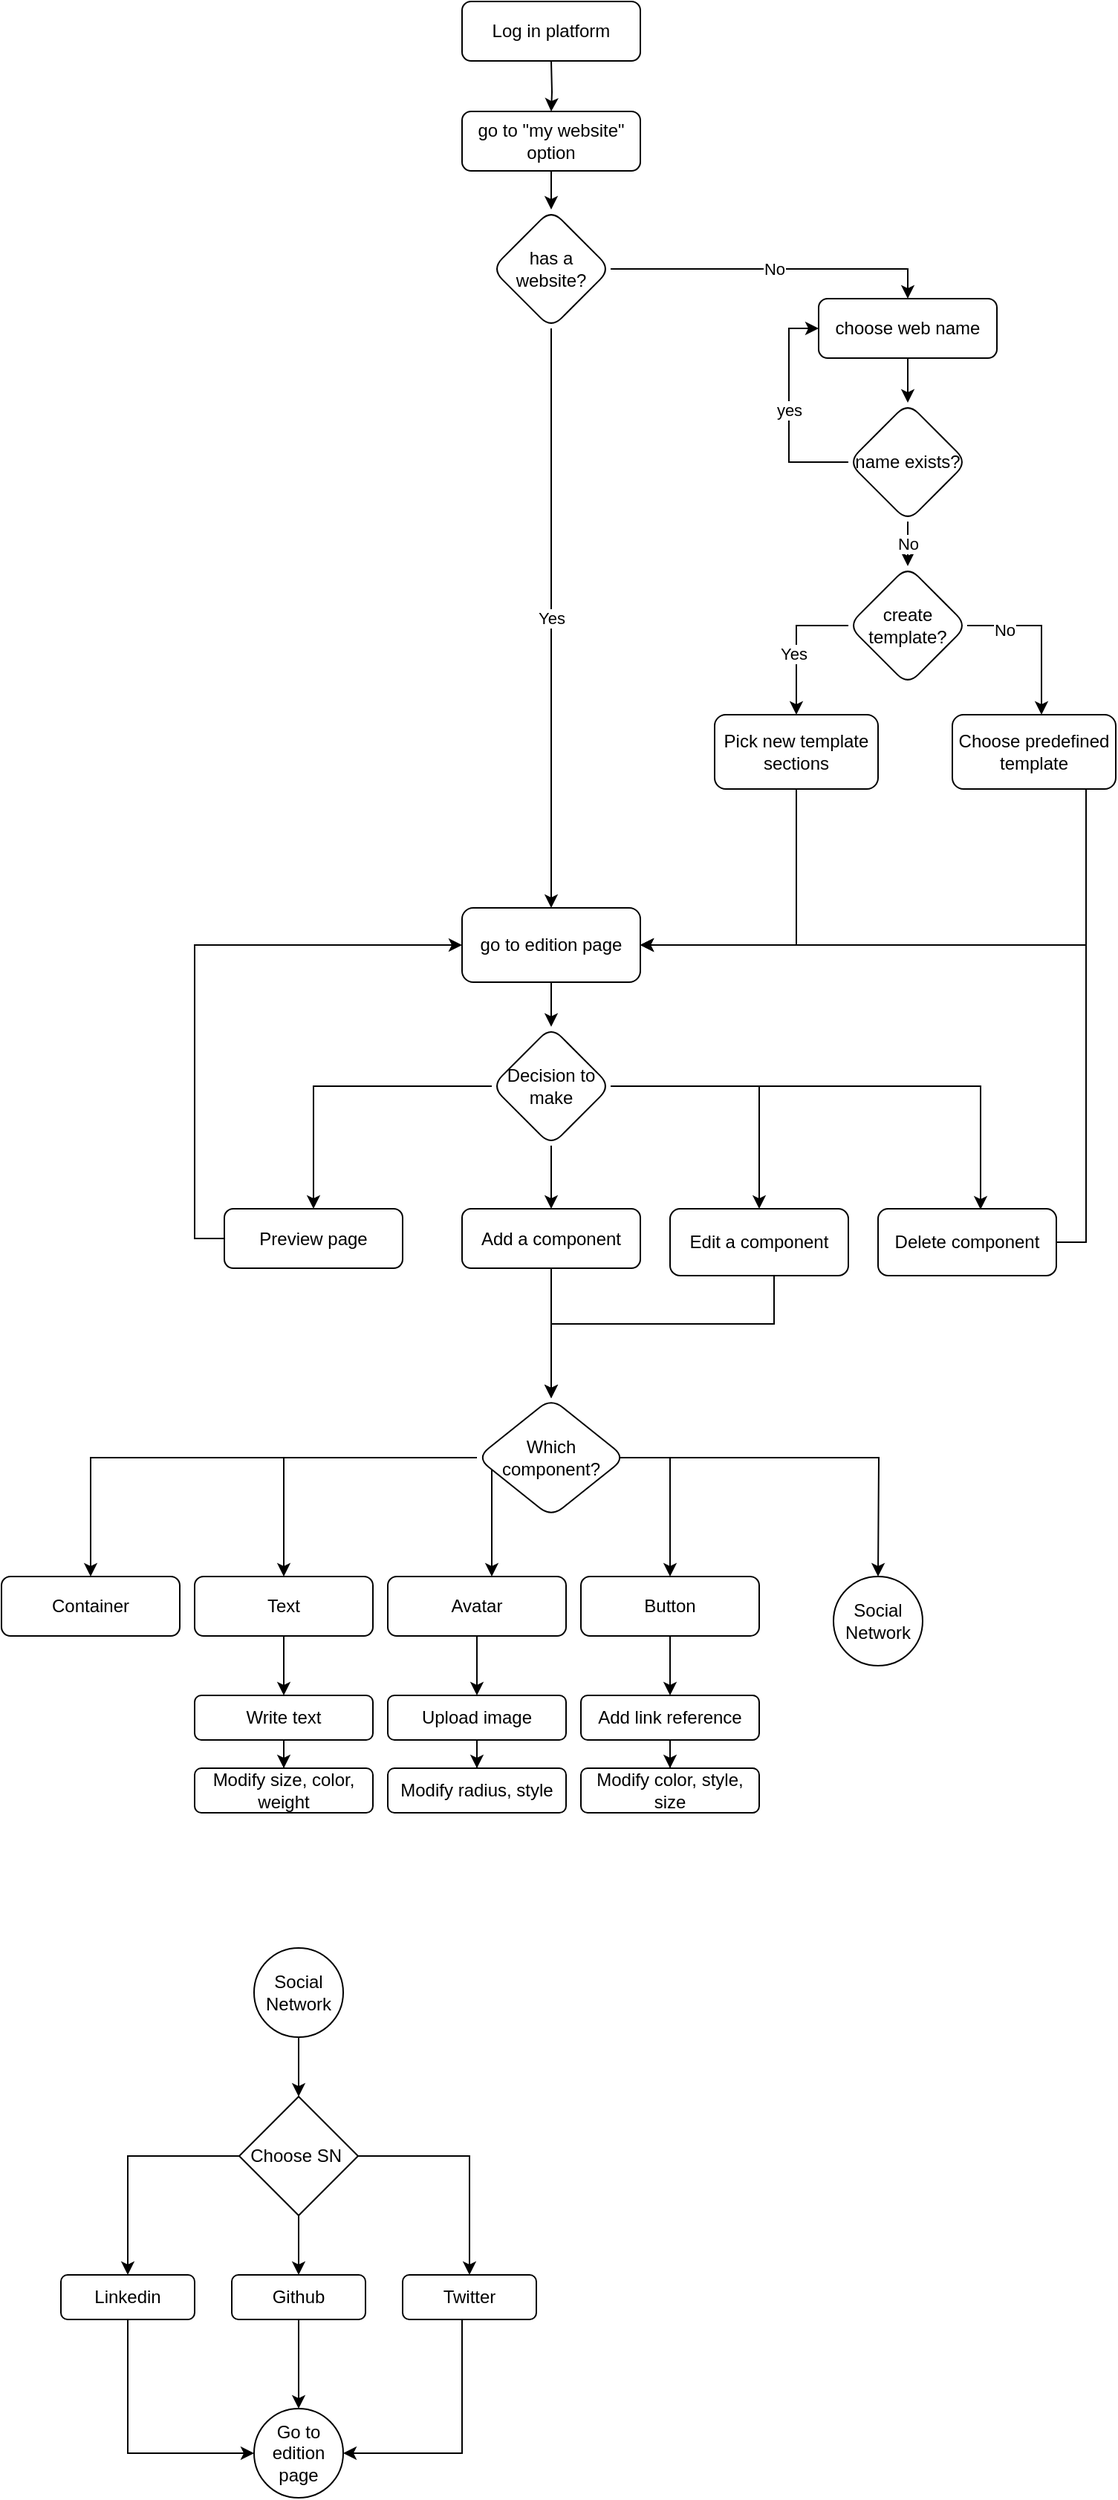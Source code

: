 <mxfile version="15.8.8" type="github">
  <diagram id="C5RBs43oDa-KdzZeNtuy" name="Page-1">
    <mxGraphModel dx="1422" dy="798" grid="1" gridSize="10" guides="1" tooltips="1" connect="1" arrows="1" fold="1" page="1" pageScale="1" pageWidth="827" pageHeight="1169" math="0" shadow="0">
      <root>
        <mxCell id="WIyWlLk6GJQsqaUBKTNV-0" />
        <mxCell id="WIyWlLk6GJQsqaUBKTNV-1" parent="WIyWlLk6GJQsqaUBKTNV-0" />
        <mxCell id="Tq2GhUnHhjm6bYVwHfbz-4" value="" style="edgeStyle=orthogonalEdgeStyle;rounded=0;orthogonalLoop=1;jettySize=auto;html=1;" edge="1" parent="WIyWlLk6GJQsqaUBKTNV-1" target="Tq2GhUnHhjm6bYVwHfbz-3">
          <mxGeometry relative="1" as="geometry">
            <mxPoint x="380" y="60" as="sourcePoint" />
          </mxGeometry>
        </mxCell>
        <mxCell id="Tq2GhUnHhjm6bYVwHfbz-2" value="Log in platform" style="rounded=1;whiteSpace=wrap;html=1;" vertex="1" parent="WIyWlLk6GJQsqaUBKTNV-1">
          <mxGeometry x="320" y="20" width="120" height="40" as="geometry" />
        </mxCell>
        <mxCell id="Tq2GhUnHhjm6bYVwHfbz-46" value="" style="edgeStyle=orthogonalEdgeStyle;rounded=0;orthogonalLoop=1;jettySize=auto;html=1;" edge="1" parent="WIyWlLk6GJQsqaUBKTNV-1" source="Tq2GhUnHhjm6bYVwHfbz-3" target="Tq2GhUnHhjm6bYVwHfbz-9">
          <mxGeometry relative="1" as="geometry" />
        </mxCell>
        <mxCell id="Tq2GhUnHhjm6bYVwHfbz-3" value="go to &quot;my website&quot; option" style="whiteSpace=wrap;html=1;rounded=1;" vertex="1" parent="WIyWlLk6GJQsqaUBKTNV-1">
          <mxGeometry x="320" y="94" width="120" height="40" as="geometry" />
        </mxCell>
        <mxCell id="Tq2GhUnHhjm6bYVwHfbz-12" value="Yes" style="edgeStyle=orthogonalEdgeStyle;rounded=0;orthogonalLoop=1;jettySize=auto;html=1;" edge="1" parent="WIyWlLk6GJQsqaUBKTNV-1" source="Tq2GhUnHhjm6bYVwHfbz-9" target="Tq2GhUnHhjm6bYVwHfbz-11">
          <mxGeometry relative="1" as="geometry" />
        </mxCell>
        <mxCell id="Tq2GhUnHhjm6bYVwHfbz-14" value="No" style="edgeStyle=orthogonalEdgeStyle;rounded=0;orthogonalLoop=1;jettySize=auto;html=1;entryX=0.5;entryY=0;entryDx=0;entryDy=0;exitX=1;exitY=0.5;exitDx=0;exitDy=0;" edge="1" parent="WIyWlLk6GJQsqaUBKTNV-1" source="Tq2GhUnHhjm6bYVwHfbz-9" target="Tq2GhUnHhjm6bYVwHfbz-13">
          <mxGeometry relative="1" as="geometry">
            <mxPoint x="800" y="240" as="sourcePoint" />
            <Array as="points">
              <mxPoint x="620" y="200" />
            </Array>
          </mxGeometry>
        </mxCell>
        <mxCell id="Tq2GhUnHhjm6bYVwHfbz-9" value="has a website?" style="rhombus;whiteSpace=wrap;html=1;rounded=1;" vertex="1" parent="WIyWlLk6GJQsqaUBKTNV-1">
          <mxGeometry x="340" y="160" width="80" height="80" as="geometry" />
        </mxCell>
        <mxCell id="Tq2GhUnHhjm6bYVwHfbz-38" value="" style="edgeStyle=orthogonalEdgeStyle;rounded=0;orthogonalLoop=1;jettySize=auto;html=1;" edge="1" parent="WIyWlLk6GJQsqaUBKTNV-1" source="Tq2GhUnHhjm6bYVwHfbz-11" target="Tq2GhUnHhjm6bYVwHfbz-37">
          <mxGeometry relative="1" as="geometry" />
        </mxCell>
        <mxCell id="Tq2GhUnHhjm6bYVwHfbz-11" value="go to edition page" style="whiteSpace=wrap;html=1;rounded=1;" vertex="1" parent="WIyWlLk6GJQsqaUBKTNV-1">
          <mxGeometry x="320" y="630" width="120" height="50" as="geometry" />
        </mxCell>
        <mxCell id="Tq2GhUnHhjm6bYVwHfbz-17" value="" style="edgeStyle=orthogonalEdgeStyle;rounded=0;orthogonalLoop=1;jettySize=auto;html=1;" edge="1" parent="WIyWlLk6GJQsqaUBKTNV-1" source="Tq2GhUnHhjm6bYVwHfbz-13" target="Tq2GhUnHhjm6bYVwHfbz-16">
          <mxGeometry relative="1" as="geometry" />
        </mxCell>
        <mxCell id="Tq2GhUnHhjm6bYVwHfbz-13" value="choose web name" style="whiteSpace=wrap;html=1;rounded=1;" vertex="1" parent="WIyWlLk6GJQsqaUBKTNV-1">
          <mxGeometry x="560" y="220" width="120" height="40" as="geometry" />
        </mxCell>
        <mxCell id="Tq2GhUnHhjm6bYVwHfbz-18" value="yes" style="edgeStyle=orthogonalEdgeStyle;rounded=0;orthogonalLoop=1;jettySize=auto;html=1;exitX=0;exitY=0.5;exitDx=0;exitDy=0;entryX=0;entryY=0.5;entryDx=0;entryDy=0;" edge="1" parent="WIyWlLk6GJQsqaUBKTNV-1" source="Tq2GhUnHhjm6bYVwHfbz-16" target="Tq2GhUnHhjm6bYVwHfbz-13">
          <mxGeometry relative="1" as="geometry" />
        </mxCell>
        <mxCell id="Tq2GhUnHhjm6bYVwHfbz-48" value="No" style="edgeStyle=orthogonalEdgeStyle;rounded=0;orthogonalLoop=1;jettySize=auto;html=1;exitX=0.5;exitY=1;exitDx=0;exitDy=0;entryX=0.5;entryY=0;entryDx=0;entryDy=0;" edge="1" parent="WIyWlLk6GJQsqaUBKTNV-1" source="Tq2GhUnHhjm6bYVwHfbz-16" target="Tq2GhUnHhjm6bYVwHfbz-21">
          <mxGeometry relative="1" as="geometry" />
        </mxCell>
        <mxCell id="Tq2GhUnHhjm6bYVwHfbz-16" value="name exists?" style="rhombus;whiteSpace=wrap;html=1;rounded=1;" vertex="1" parent="WIyWlLk6GJQsqaUBKTNV-1">
          <mxGeometry x="580" y="290" width="80" height="80" as="geometry" />
        </mxCell>
        <mxCell id="Tq2GhUnHhjm6bYVwHfbz-28" value="" style="edgeStyle=orthogonalEdgeStyle;rounded=0;orthogonalLoop=1;jettySize=auto;html=1;" edge="1" parent="WIyWlLk6GJQsqaUBKTNV-1" source="Tq2GhUnHhjm6bYVwHfbz-21" target="Tq2GhUnHhjm6bYVwHfbz-27">
          <mxGeometry relative="1" as="geometry">
            <Array as="points">
              <mxPoint x="710" y="440" />
            </Array>
          </mxGeometry>
        </mxCell>
        <mxCell id="Tq2GhUnHhjm6bYVwHfbz-29" value="No" style="edgeLabel;html=1;align=center;verticalAlign=middle;resizable=0;points=[];" vertex="1" connectable="0" parent="Tq2GhUnHhjm6bYVwHfbz-28">
          <mxGeometry x="-0.547" y="-3" relative="1" as="geometry">
            <mxPoint as="offset" />
          </mxGeometry>
        </mxCell>
        <mxCell id="Tq2GhUnHhjm6bYVwHfbz-30" style="edgeStyle=orthogonalEdgeStyle;rounded=0;orthogonalLoop=1;jettySize=auto;html=1;exitX=0;exitY=0.5;exitDx=0;exitDy=0;" edge="1" parent="WIyWlLk6GJQsqaUBKTNV-1" source="Tq2GhUnHhjm6bYVwHfbz-21" target="Tq2GhUnHhjm6bYVwHfbz-25">
          <mxGeometry relative="1" as="geometry" />
        </mxCell>
        <mxCell id="Tq2GhUnHhjm6bYVwHfbz-47" value="Yes" style="edgeLabel;html=1;align=center;verticalAlign=middle;resizable=0;points=[];" vertex="1" connectable="0" parent="Tq2GhUnHhjm6bYVwHfbz-30">
          <mxGeometry x="0.127" y="-2" relative="1" as="geometry">
            <mxPoint as="offset" />
          </mxGeometry>
        </mxCell>
        <mxCell id="Tq2GhUnHhjm6bYVwHfbz-21" value="create template?" style="rhombus;whiteSpace=wrap;html=1;rounded=1;" vertex="1" parent="WIyWlLk6GJQsqaUBKTNV-1">
          <mxGeometry x="580" y="400" width="80" height="80" as="geometry" />
        </mxCell>
        <mxCell id="Tq2GhUnHhjm6bYVwHfbz-49" style="edgeStyle=orthogonalEdgeStyle;rounded=0;orthogonalLoop=1;jettySize=auto;html=1;entryX=1;entryY=0.5;entryDx=0;entryDy=0;" edge="1" parent="WIyWlLk6GJQsqaUBKTNV-1" source="Tq2GhUnHhjm6bYVwHfbz-25" target="Tq2GhUnHhjm6bYVwHfbz-11">
          <mxGeometry relative="1" as="geometry">
            <Array as="points">
              <mxPoint x="545" y="655" />
            </Array>
          </mxGeometry>
        </mxCell>
        <mxCell id="Tq2GhUnHhjm6bYVwHfbz-25" value="Pick new template sections" style="whiteSpace=wrap;html=1;rounded=1;" vertex="1" parent="WIyWlLk6GJQsqaUBKTNV-1">
          <mxGeometry x="490" y="500" width="110" height="50" as="geometry" />
        </mxCell>
        <mxCell id="Tq2GhUnHhjm6bYVwHfbz-50" style="edgeStyle=orthogonalEdgeStyle;rounded=0;orthogonalLoop=1;jettySize=auto;html=1;entryX=1;entryY=0.5;entryDx=0;entryDy=0;" edge="1" parent="WIyWlLk6GJQsqaUBKTNV-1" source="Tq2GhUnHhjm6bYVwHfbz-27" target="Tq2GhUnHhjm6bYVwHfbz-11">
          <mxGeometry relative="1" as="geometry">
            <Array as="points">
              <mxPoint x="740" y="655" />
            </Array>
          </mxGeometry>
        </mxCell>
        <mxCell id="Tq2GhUnHhjm6bYVwHfbz-27" value="Choose predefined template" style="whiteSpace=wrap;html=1;rounded=1;" vertex="1" parent="WIyWlLk6GJQsqaUBKTNV-1">
          <mxGeometry x="650" y="500" width="110" height="50" as="geometry" />
        </mxCell>
        <mxCell id="Tq2GhUnHhjm6bYVwHfbz-40" value="" style="edgeStyle=orthogonalEdgeStyle;rounded=0;orthogonalLoop=1;jettySize=auto;html=1;" edge="1" parent="WIyWlLk6GJQsqaUBKTNV-1" source="Tq2GhUnHhjm6bYVwHfbz-37" target="Tq2GhUnHhjm6bYVwHfbz-39">
          <mxGeometry relative="1" as="geometry" />
        </mxCell>
        <mxCell id="Tq2GhUnHhjm6bYVwHfbz-43" style="edgeStyle=orthogonalEdgeStyle;rounded=0;orthogonalLoop=1;jettySize=auto;html=1;entryX=0.575;entryY=0.011;entryDx=0;entryDy=0;entryPerimeter=0;" edge="1" parent="WIyWlLk6GJQsqaUBKTNV-1" source="Tq2GhUnHhjm6bYVwHfbz-37" target="Tq2GhUnHhjm6bYVwHfbz-42">
          <mxGeometry relative="1" as="geometry" />
        </mxCell>
        <mxCell id="Tq2GhUnHhjm6bYVwHfbz-45" style="edgeStyle=orthogonalEdgeStyle;rounded=0;orthogonalLoop=1;jettySize=auto;html=1;exitX=1;exitY=0.5;exitDx=0;exitDy=0;entryX=0.5;entryY=0;entryDx=0;entryDy=0;" edge="1" parent="WIyWlLk6GJQsqaUBKTNV-1" source="Tq2GhUnHhjm6bYVwHfbz-37" target="Tq2GhUnHhjm6bYVwHfbz-41">
          <mxGeometry relative="1" as="geometry" />
        </mxCell>
        <mxCell id="Tq2GhUnHhjm6bYVwHfbz-56" value="" style="edgeStyle=orthogonalEdgeStyle;rounded=0;orthogonalLoop=1;jettySize=auto;html=1;" edge="1" parent="WIyWlLk6GJQsqaUBKTNV-1" source="Tq2GhUnHhjm6bYVwHfbz-37" target="Tq2GhUnHhjm6bYVwHfbz-55">
          <mxGeometry relative="1" as="geometry" />
        </mxCell>
        <mxCell id="Tq2GhUnHhjm6bYVwHfbz-37" value="Decision to make" style="rhombus;whiteSpace=wrap;html=1;rounded=1;" vertex="1" parent="WIyWlLk6GJQsqaUBKTNV-1">
          <mxGeometry x="340" y="710" width="80" height="80" as="geometry" />
        </mxCell>
        <mxCell id="Tq2GhUnHhjm6bYVwHfbz-52" value="" style="edgeStyle=orthogonalEdgeStyle;rounded=0;orthogonalLoop=1;jettySize=auto;html=1;" edge="1" parent="WIyWlLk6GJQsqaUBKTNV-1" source="Tq2GhUnHhjm6bYVwHfbz-39" target="Tq2GhUnHhjm6bYVwHfbz-51">
          <mxGeometry relative="1" as="geometry" />
        </mxCell>
        <mxCell id="Tq2GhUnHhjm6bYVwHfbz-39" value="Add a component" style="whiteSpace=wrap;html=1;rounded=1;" vertex="1" parent="WIyWlLk6GJQsqaUBKTNV-1">
          <mxGeometry x="320" y="832.5" width="120" height="40" as="geometry" />
        </mxCell>
        <mxCell id="Tq2GhUnHhjm6bYVwHfbz-53" style="edgeStyle=orthogonalEdgeStyle;rounded=0;orthogonalLoop=1;jettySize=auto;html=1;entryX=0.5;entryY=0;entryDx=0;entryDy=0;" edge="1" parent="WIyWlLk6GJQsqaUBKTNV-1" source="Tq2GhUnHhjm6bYVwHfbz-41" target="Tq2GhUnHhjm6bYVwHfbz-51">
          <mxGeometry relative="1" as="geometry">
            <Array as="points">
              <mxPoint x="530" y="910" />
              <mxPoint x="380" y="910" />
            </Array>
          </mxGeometry>
        </mxCell>
        <mxCell id="Tq2GhUnHhjm6bYVwHfbz-41" value="Edit a component" style="whiteSpace=wrap;html=1;rounded=1;" vertex="1" parent="WIyWlLk6GJQsqaUBKTNV-1">
          <mxGeometry x="460" y="832.5" width="120" height="45" as="geometry" />
        </mxCell>
        <mxCell id="Tq2GhUnHhjm6bYVwHfbz-54" style="edgeStyle=orthogonalEdgeStyle;rounded=0;orthogonalLoop=1;jettySize=auto;html=1;entryX=1;entryY=0.5;entryDx=0;entryDy=0;" edge="1" parent="WIyWlLk6GJQsqaUBKTNV-1" source="Tq2GhUnHhjm6bYVwHfbz-42" target="Tq2GhUnHhjm6bYVwHfbz-11">
          <mxGeometry relative="1" as="geometry">
            <mxPoint x="750" y="660" as="targetPoint" />
            <Array as="points">
              <mxPoint x="740" y="855" />
              <mxPoint x="740" y="655" />
            </Array>
          </mxGeometry>
        </mxCell>
        <mxCell id="Tq2GhUnHhjm6bYVwHfbz-42" value="Delete component" style="whiteSpace=wrap;html=1;rounded=1;" vertex="1" parent="WIyWlLk6GJQsqaUBKTNV-1">
          <mxGeometry x="600" y="832.5" width="120" height="45" as="geometry" />
        </mxCell>
        <mxCell id="Tq2GhUnHhjm6bYVwHfbz-72" style="edgeStyle=orthogonalEdgeStyle;rounded=0;orthogonalLoop=1;jettySize=auto;html=1;exitX=0;exitY=0.5;exitDx=0;exitDy=0;entryX=0.5;entryY=0;entryDx=0;entryDy=0;endArrow=classic;endFill=1;" edge="1" parent="WIyWlLk6GJQsqaUBKTNV-1" source="Tq2GhUnHhjm6bYVwHfbz-51" target="Tq2GhUnHhjm6bYVwHfbz-58">
          <mxGeometry relative="1" as="geometry">
            <mxPoint x="100" y="1080" as="targetPoint" />
          </mxGeometry>
        </mxCell>
        <mxCell id="Tq2GhUnHhjm6bYVwHfbz-73" style="edgeStyle=orthogonalEdgeStyle;rounded=0;orthogonalLoop=1;jettySize=auto;html=1;endArrow=classic;endFill=1;" edge="1" parent="WIyWlLk6GJQsqaUBKTNV-1" source="Tq2GhUnHhjm6bYVwHfbz-51" target="Tq2GhUnHhjm6bYVwHfbz-60">
          <mxGeometry relative="1" as="geometry" />
        </mxCell>
        <mxCell id="Tq2GhUnHhjm6bYVwHfbz-81" style="edgeStyle=orthogonalEdgeStyle;rounded=0;orthogonalLoop=1;jettySize=auto;html=1;exitX=1;exitY=0.5;exitDx=0;exitDy=0;endArrow=classic;endFill=1;" edge="1" parent="WIyWlLk6GJQsqaUBKTNV-1" source="Tq2GhUnHhjm6bYVwHfbz-51" target="Tq2GhUnHhjm6bYVwHfbz-62">
          <mxGeometry relative="1" as="geometry">
            <Array as="points">
              <mxPoint x="340" y="1000" />
            </Array>
          </mxGeometry>
        </mxCell>
        <mxCell id="Tq2GhUnHhjm6bYVwHfbz-86" style="edgeStyle=orthogonalEdgeStyle;rounded=0;orthogonalLoop=1;jettySize=auto;html=1;exitX=1;exitY=0.5;exitDx=0;exitDy=0;endArrow=classic;endFill=1;" edge="1" parent="WIyWlLk6GJQsqaUBKTNV-1" source="Tq2GhUnHhjm6bYVwHfbz-51" target="Tq2GhUnHhjm6bYVwHfbz-63">
          <mxGeometry relative="1" as="geometry" />
        </mxCell>
        <mxCell id="Tq2GhUnHhjm6bYVwHfbz-91" style="edgeStyle=orthogonalEdgeStyle;rounded=0;orthogonalLoop=1;jettySize=auto;html=1;endArrow=classic;endFill=1;" edge="1" parent="WIyWlLk6GJQsqaUBKTNV-1" source="Tq2GhUnHhjm6bYVwHfbz-51">
          <mxGeometry relative="1" as="geometry">
            <mxPoint x="600" y="1080" as="targetPoint" />
          </mxGeometry>
        </mxCell>
        <mxCell id="Tq2GhUnHhjm6bYVwHfbz-51" value="Which component?" style="rhombus;whiteSpace=wrap;html=1;rounded=1;" vertex="1" parent="WIyWlLk6GJQsqaUBKTNV-1">
          <mxGeometry x="330" y="960" width="100" height="80" as="geometry" />
        </mxCell>
        <mxCell id="Tq2GhUnHhjm6bYVwHfbz-57" style="edgeStyle=orthogonalEdgeStyle;rounded=0;orthogonalLoop=1;jettySize=auto;html=1;entryX=0;entryY=0.5;entryDx=0;entryDy=0;" edge="1" parent="WIyWlLk6GJQsqaUBKTNV-1" source="Tq2GhUnHhjm6bYVwHfbz-55" target="Tq2GhUnHhjm6bYVwHfbz-11">
          <mxGeometry relative="1" as="geometry">
            <Array as="points">
              <mxPoint x="140" y="853" />
              <mxPoint x="140" y="655" />
            </Array>
          </mxGeometry>
        </mxCell>
        <mxCell id="Tq2GhUnHhjm6bYVwHfbz-55" value="Preview page" style="whiteSpace=wrap;html=1;rounded=1;" vertex="1" parent="WIyWlLk6GJQsqaUBKTNV-1">
          <mxGeometry x="160" y="832.5" width="120" height="40" as="geometry" />
        </mxCell>
        <mxCell id="Tq2GhUnHhjm6bYVwHfbz-58" value="Container" style="whiteSpace=wrap;html=1;rounded=1;" vertex="1" parent="WIyWlLk6GJQsqaUBKTNV-1">
          <mxGeometry x="10" y="1080" width="120" height="40" as="geometry" />
        </mxCell>
        <mxCell id="Tq2GhUnHhjm6bYVwHfbz-75" value="" style="edgeStyle=orthogonalEdgeStyle;rounded=0;orthogonalLoop=1;jettySize=auto;html=1;endArrow=classic;endFill=1;" edge="1" parent="WIyWlLk6GJQsqaUBKTNV-1" source="Tq2GhUnHhjm6bYVwHfbz-60" target="Tq2GhUnHhjm6bYVwHfbz-74">
          <mxGeometry relative="1" as="geometry" />
        </mxCell>
        <mxCell id="Tq2GhUnHhjm6bYVwHfbz-60" value="Text" style="whiteSpace=wrap;html=1;rounded=1;" vertex="1" parent="WIyWlLk6GJQsqaUBKTNV-1">
          <mxGeometry x="140" y="1080" width="120" height="40" as="geometry" />
        </mxCell>
        <mxCell id="Tq2GhUnHhjm6bYVwHfbz-80" value="" style="edgeStyle=orthogonalEdgeStyle;rounded=0;orthogonalLoop=1;jettySize=auto;html=1;endArrow=classic;endFill=1;" edge="1" parent="WIyWlLk6GJQsqaUBKTNV-1" source="Tq2GhUnHhjm6bYVwHfbz-62" target="Tq2GhUnHhjm6bYVwHfbz-79">
          <mxGeometry relative="1" as="geometry" />
        </mxCell>
        <mxCell id="Tq2GhUnHhjm6bYVwHfbz-62" value="Avatar" style="whiteSpace=wrap;html=1;rounded=1;" vertex="1" parent="WIyWlLk6GJQsqaUBKTNV-1">
          <mxGeometry x="270" y="1080" width="120" height="40" as="geometry" />
        </mxCell>
        <mxCell id="Tq2GhUnHhjm6bYVwHfbz-88" value="" style="edgeStyle=orthogonalEdgeStyle;rounded=0;orthogonalLoop=1;jettySize=auto;html=1;endArrow=classic;endFill=1;" edge="1" parent="WIyWlLk6GJQsqaUBKTNV-1" source="Tq2GhUnHhjm6bYVwHfbz-63" target="Tq2GhUnHhjm6bYVwHfbz-87">
          <mxGeometry relative="1" as="geometry" />
        </mxCell>
        <mxCell id="Tq2GhUnHhjm6bYVwHfbz-63" value="Button" style="whiteSpace=wrap;html=1;rounded=1;" vertex="1" parent="WIyWlLk6GJQsqaUBKTNV-1">
          <mxGeometry x="400" y="1080" width="120" height="40" as="geometry" />
        </mxCell>
        <mxCell id="Tq2GhUnHhjm6bYVwHfbz-78" value="" style="edgeStyle=orthogonalEdgeStyle;rounded=0;orthogonalLoop=1;jettySize=auto;html=1;endArrow=classic;endFill=1;" edge="1" parent="WIyWlLk6GJQsqaUBKTNV-1" source="Tq2GhUnHhjm6bYVwHfbz-74" target="Tq2GhUnHhjm6bYVwHfbz-77">
          <mxGeometry relative="1" as="geometry" />
        </mxCell>
        <mxCell id="Tq2GhUnHhjm6bYVwHfbz-74" value="Write text" style="whiteSpace=wrap;html=1;rounded=1;" vertex="1" parent="WIyWlLk6GJQsqaUBKTNV-1">
          <mxGeometry x="140" y="1160" width="120" height="30" as="geometry" />
        </mxCell>
        <mxCell id="Tq2GhUnHhjm6bYVwHfbz-77" value="Modify size, color, weight" style="whiteSpace=wrap;html=1;rounded=1;" vertex="1" parent="WIyWlLk6GJQsqaUBKTNV-1">
          <mxGeometry x="140" y="1209" width="120" height="30" as="geometry" />
        </mxCell>
        <mxCell id="Tq2GhUnHhjm6bYVwHfbz-85" value="" style="edgeStyle=orthogonalEdgeStyle;rounded=0;orthogonalLoop=1;jettySize=auto;html=1;endArrow=classic;endFill=1;" edge="1" parent="WIyWlLk6GJQsqaUBKTNV-1" source="Tq2GhUnHhjm6bYVwHfbz-79" target="Tq2GhUnHhjm6bYVwHfbz-84">
          <mxGeometry relative="1" as="geometry" />
        </mxCell>
        <mxCell id="Tq2GhUnHhjm6bYVwHfbz-79" value="Upload image" style="whiteSpace=wrap;html=1;rounded=1;" vertex="1" parent="WIyWlLk6GJQsqaUBKTNV-1">
          <mxGeometry x="270" y="1160" width="120" height="30" as="geometry" />
        </mxCell>
        <mxCell id="Tq2GhUnHhjm6bYVwHfbz-84" value="Modify radius, style" style="whiteSpace=wrap;html=1;rounded=1;" vertex="1" parent="WIyWlLk6GJQsqaUBKTNV-1">
          <mxGeometry x="270" y="1209" width="120" height="30" as="geometry" />
        </mxCell>
        <mxCell id="Tq2GhUnHhjm6bYVwHfbz-90" value="" style="edgeStyle=orthogonalEdgeStyle;rounded=0;orthogonalLoop=1;jettySize=auto;html=1;endArrow=classic;endFill=1;" edge="1" parent="WIyWlLk6GJQsqaUBKTNV-1" source="Tq2GhUnHhjm6bYVwHfbz-87" target="Tq2GhUnHhjm6bYVwHfbz-89">
          <mxGeometry relative="1" as="geometry" />
        </mxCell>
        <mxCell id="Tq2GhUnHhjm6bYVwHfbz-87" value="Add link reference" style="whiteSpace=wrap;html=1;rounded=1;" vertex="1" parent="WIyWlLk6GJQsqaUBKTNV-1">
          <mxGeometry x="400" y="1160" width="120" height="30" as="geometry" />
        </mxCell>
        <mxCell id="Tq2GhUnHhjm6bYVwHfbz-89" value="Modify color, style, size" style="whiteSpace=wrap;html=1;rounded=1;" vertex="1" parent="WIyWlLk6GJQsqaUBKTNV-1">
          <mxGeometry x="400" y="1209" width="120" height="30" as="geometry" />
        </mxCell>
        <mxCell id="Tq2GhUnHhjm6bYVwHfbz-93" value="Social Network" style="ellipse;whiteSpace=wrap;html=1;aspect=fixed;" vertex="1" parent="WIyWlLk6GJQsqaUBKTNV-1">
          <mxGeometry x="570" y="1080" width="60" height="60" as="geometry" />
        </mxCell>
        <mxCell id="Tq2GhUnHhjm6bYVwHfbz-96" style="edgeStyle=orthogonalEdgeStyle;rounded=0;orthogonalLoop=1;jettySize=auto;html=1;endArrow=classic;endFill=1;" edge="1" parent="WIyWlLk6GJQsqaUBKTNV-1" source="Tq2GhUnHhjm6bYVwHfbz-94" target="Tq2GhUnHhjm6bYVwHfbz-95">
          <mxGeometry relative="1" as="geometry" />
        </mxCell>
        <mxCell id="Tq2GhUnHhjm6bYVwHfbz-94" value="Social Network" style="ellipse;whiteSpace=wrap;html=1;aspect=fixed;" vertex="1" parent="WIyWlLk6GJQsqaUBKTNV-1">
          <mxGeometry x="180" y="1330" width="60" height="60" as="geometry" />
        </mxCell>
        <mxCell id="Tq2GhUnHhjm6bYVwHfbz-100" value="" style="edgeStyle=orthogonalEdgeStyle;rounded=0;orthogonalLoop=1;jettySize=auto;html=1;endArrow=classic;endFill=1;entryX=0.5;entryY=0;entryDx=0;entryDy=0;" edge="1" parent="WIyWlLk6GJQsqaUBKTNV-1" source="Tq2GhUnHhjm6bYVwHfbz-95" target="Tq2GhUnHhjm6bYVwHfbz-101">
          <mxGeometry relative="1" as="geometry">
            <mxPoint x="140" y="1520" as="targetPoint" />
          </mxGeometry>
        </mxCell>
        <mxCell id="Tq2GhUnHhjm6bYVwHfbz-104" style="edgeStyle=orthogonalEdgeStyle;rounded=0;orthogonalLoop=1;jettySize=auto;html=1;exitX=0.5;exitY=1;exitDx=0;exitDy=0;entryX=0.5;entryY=0;entryDx=0;entryDy=0;endArrow=classic;endFill=1;" edge="1" parent="WIyWlLk6GJQsqaUBKTNV-1" source="Tq2GhUnHhjm6bYVwHfbz-95" target="Tq2GhUnHhjm6bYVwHfbz-102">
          <mxGeometry relative="1" as="geometry" />
        </mxCell>
        <mxCell id="Tq2GhUnHhjm6bYVwHfbz-105" style="edgeStyle=orthogonalEdgeStyle;rounded=0;orthogonalLoop=1;jettySize=auto;html=1;entryX=0.5;entryY=0;entryDx=0;entryDy=0;endArrow=classic;endFill=1;" edge="1" parent="WIyWlLk6GJQsqaUBKTNV-1" source="Tq2GhUnHhjm6bYVwHfbz-95" target="Tq2GhUnHhjm6bYVwHfbz-103">
          <mxGeometry relative="1" as="geometry" />
        </mxCell>
        <mxCell id="Tq2GhUnHhjm6bYVwHfbz-95" value="Choose SN&amp;nbsp;" style="rhombus;whiteSpace=wrap;html=1;" vertex="1" parent="WIyWlLk6GJQsqaUBKTNV-1">
          <mxGeometry x="170" y="1430" width="80" height="80" as="geometry" />
        </mxCell>
        <mxCell id="Tq2GhUnHhjm6bYVwHfbz-107" style="edgeStyle=orthogonalEdgeStyle;rounded=0;orthogonalLoop=1;jettySize=auto;html=1;entryX=0;entryY=0.5;entryDx=0;entryDy=0;endArrow=classic;endFill=1;" edge="1" parent="WIyWlLk6GJQsqaUBKTNV-1" source="Tq2GhUnHhjm6bYVwHfbz-101" target="Tq2GhUnHhjm6bYVwHfbz-106">
          <mxGeometry relative="1" as="geometry">
            <Array as="points">
              <mxPoint x="95" y="1670" />
            </Array>
          </mxGeometry>
        </mxCell>
        <mxCell id="Tq2GhUnHhjm6bYVwHfbz-101" value="Linkedin" style="whiteSpace=wrap;html=1;rounded=1;" vertex="1" parent="WIyWlLk6GJQsqaUBKTNV-1">
          <mxGeometry x="50" y="1550" width="90" height="30" as="geometry" />
        </mxCell>
        <mxCell id="Tq2GhUnHhjm6bYVwHfbz-108" value="" style="edgeStyle=orthogonalEdgeStyle;rounded=0;orthogonalLoop=1;jettySize=auto;html=1;endArrow=classic;endFill=1;" edge="1" parent="WIyWlLk6GJQsqaUBKTNV-1" source="Tq2GhUnHhjm6bYVwHfbz-102" target="Tq2GhUnHhjm6bYVwHfbz-106">
          <mxGeometry relative="1" as="geometry" />
        </mxCell>
        <mxCell id="Tq2GhUnHhjm6bYVwHfbz-102" value="Github" style="whiteSpace=wrap;html=1;rounded=1;" vertex="1" parent="WIyWlLk6GJQsqaUBKTNV-1">
          <mxGeometry x="165" y="1550" width="90" height="30" as="geometry" />
        </mxCell>
        <mxCell id="Tq2GhUnHhjm6bYVwHfbz-109" style="edgeStyle=orthogonalEdgeStyle;rounded=0;orthogonalLoop=1;jettySize=auto;html=1;entryX=1;entryY=0.5;entryDx=0;entryDy=0;endArrow=classic;endFill=1;" edge="1" parent="WIyWlLk6GJQsqaUBKTNV-1" source="Tq2GhUnHhjm6bYVwHfbz-103" target="Tq2GhUnHhjm6bYVwHfbz-106">
          <mxGeometry relative="1" as="geometry">
            <Array as="points">
              <mxPoint x="320" y="1670" />
            </Array>
          </mxGeometry>
        </mxCell>
        <mxCell id="Tq2GhUnHhjm6bYVwHfbz-103" value="Twitter" style="whiteSpace=wrap;html=1;rounded=1;" vertex="1" parent="WIyWlLk6GJQsqaUBKTNV-1">
          <mxGeometry x="280" y="1550" width="90" height="30" as="geometry" />
        </mxCell>
        <mxCell id="Tq2GhUnHhjm6bYVwHfbz-106" value="Go to edition page" style="ellipse;whiteSpace=wrap;html=1;" vertex="1" parent="WIyWlLk6GJQsqaUBKTNV-1">
          <mxGeometry x="180" y="1640" width="60" height="60" as="geometry" />
        </mxCell>
      </root>
    </mxGraphModel>
  </diagram>
</mxfile>
